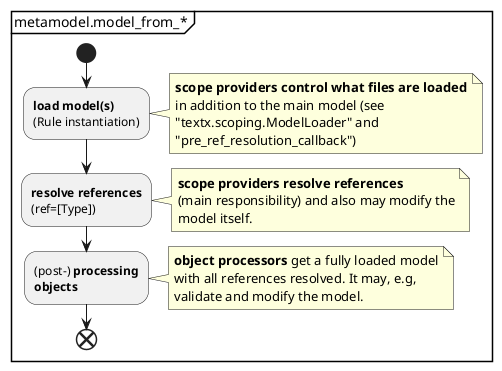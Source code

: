 @startuml

partition "metamodel.model_from_*" {
start

:**load model(s)**
(Rule instantiation);

note right
**scope providers control what files are loaded**
in addition to the main model (see
"textx.scoping.ModelLoader" and
"pre_ref_resolution_callback")
end note

:**resolve references**
(ref=[Type]);

note right
**scope providers resolve references**
(main responsibility) and also may modify the
model itself.
end note

:(post-) **processing**
**objects**;

note right
**object processors** get a fully loaded model
with all references resolved. It may, e.g,
validate and modify the model.
end note

end
}
@enduml
